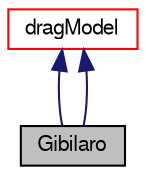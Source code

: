 digraph "Gibilaro"
{
  bgcolor="transparent";
  edge [fontname="FreeSans",fontsize="10",labelfontname="FreeSans",labelfontsize="10"];
  node [fontname="FreeSans",fontsize="10",shape=record];
  Node4 [label="Gibilaro",height=0.2,width=0.4,color="black", fillcolor="grey75", style="filled", fontcolor="black"];
  Node5 -> Node4 [dir="back",color="midnightblue",fontsize="10",style="solid",fontname="FreeSans"];
  Node5 [label="dragModel",height=0.2,width=0.4,color="red",URL="$a32006.html"];
  Node5 -> Node4 [dir="back",color="midnightblue",fontsize="10",style="solid",fontname="FreeSans"];
}
